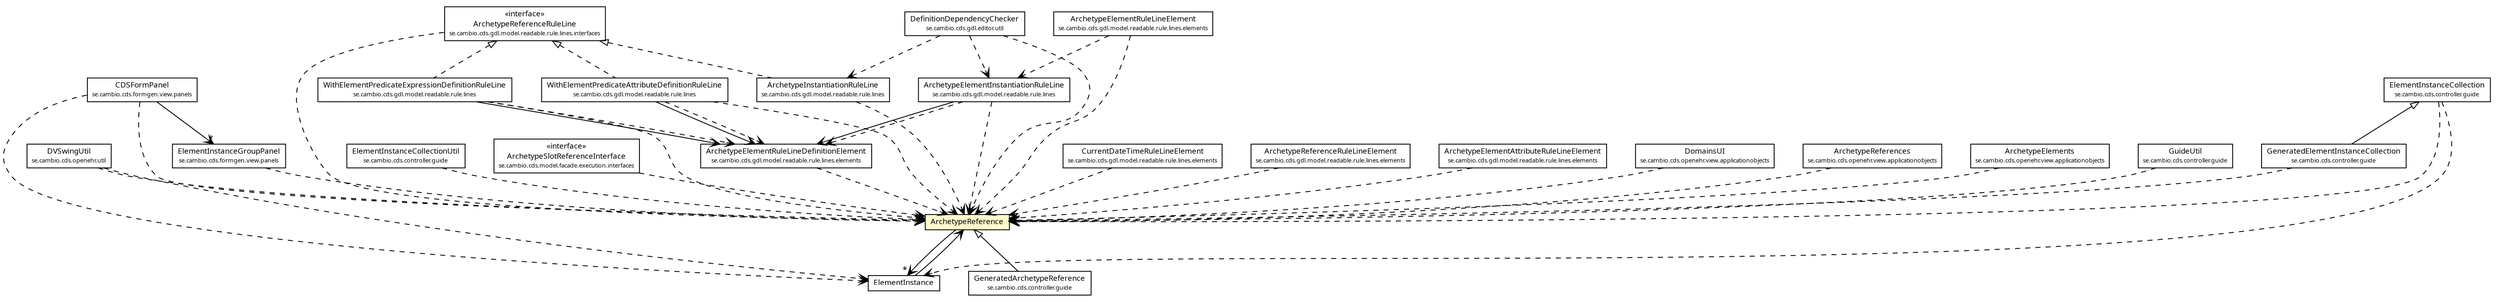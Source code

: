 #!/usr/local/bin/dot
#
# Class diagram 
# Generated by UMLGraph version R5_6 (http://www.umlgraph.org/)
#

digraph G {
	edge [fontname="Trebuchet MS",fontsize=10,labelfontname="Trebuchet MS",labelfontsize=10];
	node [fontname="Trebuchet MS",fontsize=10,shape=plaintext];
	nodesep=0.25;
	ranksep=0.5;
	// se.cambio.cds.controller.guide.GuideUtil
	c83458 [label=<<table title="se.cambio.cds.controller.guide.GuideUtil" border="0" cellborder="1" cellspacing="0" cellpadding="2" port="p" href="../../../../controller/guide/GuideUtil.html">
		<tr><td><table border="0" cellspacing="0" cellpadding="1">
<tr><td align="center" balign="center"><font face="Trebuchet MS"> GuideUtil </font></td></tr>
<tr><td align="center" balign="center"><font face="Trebuchet MS" point-size="7.0"> se.cambio.cds.controller.guide </font></td></tr>
		</table></td></tr>
		</table>>, URL="../../../../controller/guide/GuideUtil.html", fontname="Trebuchet MS", fontcolor="black", fontsize=9.0];
	// se.cambio.cds.controller.guide.GeneratedElementInstanceCollection
	c83460 [label=<<table title="se.cambio.cds.controller.guide.GeneratedElementInstanceCollection" border="0" cellborder="1" cellspacing="0" cellpadding="2" port="p" href="../../../../controller/guide/GeneratedElementInstanceCollection.html">
		<tr><td><table border="0" cellspacing="0" cellpadding="1">
<tr><td align="center" balign="center"><font face="Trebuchet MS"> GeneratedElementInstanceCollection </font></td></tr>
<tr><td align="center" balign="center"><font face="Trebuchet MS" point-size="7.0"> se.cambio.cds.controller.guide </font></td></tr>
		</table></td></tr>
		</table>>, URL="../../../../controller/guide/GeneratedElementInstanceCollection.html", fontname="Trebuchet MS", fontcolor="black", fontsize=9.0];
	// se.cambio.cds.controller.guide.GeneratedArchetypeReference
	c83462 [label=<<table title="se.cambio.cds.controller.guide.GeneratedArchetypeReference" border="0" cellborder="1" cellspacing="0" cellpadding="2" port="p" href="../../../../controller/guide/GeneratedArchetypeReference.html">
		<tr><td><table border="0" cellspacing="0" cellpadding="1">
<tr><td align="center" balign="center"><font face="Trebuchet MS"> GeneratedArchetypeReference </font></td></tr>
<tr><td align="center" balign="center"><font face="Trebuchet MS" point-size="7.0"> se.cambio.cds.controller.guide </font></td></tr>
		</table></td></tr>
		</table>>, URL="../../../../controller/guide/GeneratedArchetypeReference.html", fontname="Trebuchet MS", fontcolor="black", fontsize=9.0];
	// se.cambio.cds.controller.guide.ElementInstanceCollectionUtil
	c83463 [label=<<table title="se.cambio.cds.controller.guide.ElementInstanceCollectionUtil" border="0" cellborder="1" cellspacing="0" cellpadding="2" port="p" href="../../../../controller/guide/ElementInstanceCollectionUtil.html">
		<tr><td><table border="0" cellspacing="0" cellpadding="1">
<tr><td align="center" balign="center"><font face="Trebuchet MS"> ElementInstanceCollectionUtil </font></td></tr>
<tr><td align="center" balign="center"><font face="Trebuchet MS" point-size="7.0"> se.cambio.cds.controller.guide </font></td></tr>
		</table></td></tr>
		</table>>, URL="../../../../controller/guide/ElementInstanceCollectionUtil.html", fontname="Trebuchet MS", fontcolor="black", fontsize=9.0];
	// se.cambio.cds.controller.guide.ElementInstanceCollection
	c83464 [label=<<table title="se.cambio.cds.controller.guide.ElementInstanceCollection" border="0" cellborder="1" cellspacing="0" cellpadding="2" port="p" href="../../../../controller/guide/ElementInstanceCollection.html">
		<tr><td><table border="0" cellspacing="0" cellpadding="1">
<tr><td align="center" balign="center"><font face="Trebuchet MS"> ElementInstanceCollection </font></td></tr>
<tr><td align="center" balign="center"><font face="Trebuchet MS" point-size="7.0"> se.cambio.cds.controller.guide </font></td></tr>
		</table></td></tr>
		</table>>, URL="../../../../controller/guide/ElementInstanceCollection.html", fontname="Trebuchet MS", fontcolor="black", fontsize=9.0];
	// se.cambio.cds.model.facade.execution.interfaces.ArchetypeSlotReferenceInterface
	c83502 [label=<<table title="se.cambio.cds.model.facade.execution.interfaces.ArchetypeSlotReferenceInterface" border="0" cellborder="1" cellspacing="0" cellpadding="2" port="p" href="../interfaces/ArchetypeSlotReferenceInterface.html">
		<tr><td><table border="0" cellspacing="0" cellpadding="1">
<tr><td align="center" balign="center"> &#171;interface&#187; </td></tr>
<tr><td align="center" balign="center"><font face="Trebuchet MS"> ArchetypeSlotReferenceInterface </font></td></tr>
<tr><td align="center" balign="center"><font face="Trebuchet MS" point-size="7.0"> se.cambio.cds.model.facade.execution.interfaces </font></td></tr>
		</table></td></tr>
		</table>>, URL="../interfaces/ArchetypeSlotReferenceInterface.html", fontname="Trebuchet MS", fontcolor="black", fontsize=9.0];
	// se.cambio.cds.model.facade.execution.vo.ElementInstance
	c83509 [label=<<table title="se.cambio.cds.model.facade.execution.vo.ElementInstance" border="0" cellborder="1" cellspacing="0" cellpadding="2" port="p" href="./ElementInstance.html">
		<tr><td><table border="0" cellspacing="0" cellpadding="1">
<tr><td align="center" balign="center"><font face="Trebuchet MS"> ElementInstance </font></td></tr>
		</table></td></tr>
		</table>>, URL="./ElementInstance.html", fontname="Trebuchet MS", fontcolor="black", fontsize=9.0];
	// se.cambio.cds.model.facade.execution.vo.ArchetypeReference
	c83511 [label=<<table title="se.cambio.cds.model.facade.execution.vo.ArchetypeReference" border="0" cellborder="1" cellspacing="0" cellpadding="2" port="p" bgcolor="lemonChiffon" href="./ArchetypeReference.html">
		<tr><td><table border="0" cellspacing="0" cellpadding="1">
<tr><td align="center" balign="center"><font face="Trebuchet MS"> ArchetypeReference </font></td></tr>
		</table></td></tr>
		</table>>, URL="./ArchetypeReference.html", fontname="Trebuchet MS", fontcolor="black", fontsize=9.0];
	// se.cambio.cds.gdl.model.readable.rule.lines.WithElementPredicateExpressionDefinitionRuleLine
	c83520 [label=<<table title="se.cambio.cds.gdl.model.readable.rule.lines.WithElementPredicateExpressionDefinitionRuleLine" border="0" cellborder="1" cellspacing="0" cellpadding="2" port="p" href="../../../../gdl/model/readable/rule/lines/WithElementPredicateExpressionDefinitionRuleLine.html">
		<tr><td><table border="0" cellspacing="0" cellpadding="1">
<tr><td align="center" balign="center"><font face="Trebuchet MS"> WithElementPredicateExpressionDefinitionRuleLine </font></td></tr>
<tr><td align="center" balign="center"><font face="Trebuchet MS" point-size="7.0"> se.cambio.cds.gdl.model.readable.rule.lines </font></td></tr>
		</table></td></tr>
		</table>>, URL="../../../../gdl/model/readable/rule/lines/WithElementPredicateExpressionDefinitionRuleLine.html", fontname="Trebuchet MS", fontcolor="black", fontsize=9.0];
	// se.cambio.cds.gdl.model.readable.rule.lines.WithElementPredicateAttributeDefinitionRuleLine
	c83521 [label=<<table title="se.cambio.cds.gdl.model.readable.rule.lines.WithElementPredicateAttributeDefinitionRuleLine" border="0" cellborder="1" cellspacing="0" cellpadding="2" port="p" href="../../../../gdl/model/readable/rule/lines/WithElementPredicateAttributeDefinitionRuleLine.html">
		<tr><td><table border="0" cellspacing="0" cellpadding="1">
<tr><td align="center" balign="center"><font face="Trebuchet MS"> WithElementPredicateAttributeDefinitionRuleLine </font></td></tr>
<tr><td align="center" balign="center"><font face="Trebuchet MS" point-size="7.0"> se.cambio.cds.gdl.model.readable.rule.lines </font></td></tr>
		</table></td></tr>
		</table>>, URL="../../../../gdl/model/readable/rule/lines/WithElementPredicateAttributeDefinitionRuleLine.html", fontname="Trebuchet MS", fontcolor="black", fontsize=9.0];
	// se.cambio.cds.gdl.model.readable.rule.lines.ArchetypeInstantiationRuleLine
	c83538 [label=<<table title="se.cambio.cds.gdl.model.readable.rule.lines.ArchetypeInstantiationRuleLine" border="0" cellborder="1" cellspacing="0" cellpadding="2" port="p" href="../../../../gdl/model/readable/rule/lines/ArchetypeInstantiationRuleLine.html">
		<tr><td><table border="0" cellspacing="0" cellpadding="1">
<tr><td align="center" balign="center"><font face="Trebuchet MS"> ArchetypeInstantiationRuleLine </font></td></tr>
<tr><td align="center" balign="center"><font face="Trebuchet MS" point-size="7.0"> se.cambio.cds.gdl.model.readable.rule.lines </font></td></tr>
		</table></td></tr>
		</table>>, URL="../../../../gdl/model/readable/rule/lines/ArchetypeInstantiationRuleLine.html", fontname="Trebuchet MS", fontcolor="black", fontsize=9.0];
	// se.cambio.cds.gdl.model.readable.rule.lines.ArchetypeElementInstantiationRuleLine
	c83539 [label=<<table title="se.cambio.cds.gdl.model.readable.rule.lines.ArchetypeElementInstantiationRuleLine" border="0" cellborder="1" cellspacing="0" cellpadding="2" port="p" href="../../../../gdl/model/readable/rule/lines/ArchetypeElementInstantiationRuleLine.html">
		<tr><td><table border="0" cellspacing="0" cellpadding="1">
<tr><td align="center" balign="center"><font face="Trebuchet MS"> ArchetypeElementInstantiationRuleLine </font></td></tr>
<tr><td align="center" balign="center"><font face="Trebuchet MS" point-size="7.0"> se.cambio.cds.gdl.model.readable.rule.lines </font></td></tr>
		</table></td></tr>
		</table>>, URL="../../../../gdl/model/readable/rule/lines/ArchetypeElementInstantiationRuleLine.html", fontname="Trebuchet MS", fontcolor="black", fontsize=9.0];
	// se.cambio.cds.gdl.model.readable.rule.lines.elements.CurrentDateTimeRuleLineElement
	c83553 [label=<<table title="se.cambio.cds.gdl.model.readable.rule.lines.elements.CurrentDateTimeRuleLineElement" border="0" cellborder="1" cellspacing="0" cellpadding="2" port="p" href="../../../../gdl/model/readable/rule/lines/elements/CurrentDateTimeRuleLineElement.html">
		<tr><td><table border="0" cellspacing="0" cellpadding="1">
<tr><td align="center" balign="center"><font face="Trebuchet MS"> CurrentDateTimeRuleLineElement </font></td></tr>
<tr><td align="center" balign="center"><font face="Trebuchet MS" point-size="7.0"> se.cambio.cds.gdl.model.readable.rule.lines.elements </font></td></tr>
		</table></td></tr>
		</table>>, URL="../../../../gdl/model/readable/rule/lines/elements/CurrentDateTimeRuleLineElement.html", fontname="Trebuchet MS", fontcolor="black", fontsize=9.0];
	// se.cambio.cds.gdl.model.readable.rule.lines.elements.ArchetypeReferenceRuleLineElement
	c83555 [label=<<table title="se.cambio.cds.gdl.model.readable.rule.lines.elements.ArchetypeReferenceRuleLineElement" border="0" cellborder="1" cellspacing="0" cellpadding="2" port="p" href="../../../../gdl/model/readable/rule/lines/elements/ArchetypeReferenceRuleLineElement.html">
		<tr><td><table border="0" cellspacing="0" cellpadding="1">
<tr><td align="center" balign="center"><font face="Trebuchet MS"> ArchetypeReferenceRuleLineElement </font></td></tr>
<tr><td align="center" balign="center"><font face="Trebuchet MS" point-size="7.0"> se.cambio.cds.gdl.model.readable.rule.lines.elements </font></td></tr>
		</table></td></tr>
		</table>>, URL="../../../../gdl/model/readable/rule/lines/elements/ArchetypeReferenceRuleLineElement.html", fontname="Trebuchet MS", fontcolor="black", fontsize=9.0];
	// se.cambio.cds.gdl.model.readable.rule.lines.elements.ArchetypeElementRuleLineElement
	c83557 [label=<<table title="se.cambio.cds.gdl.model.readable.rule.lines.elements.ArchetypeElementRuleLineElement" border="0" cellborder="1" cellspacing="0" cellpadding="2" port="p" href="../../../../gdl/model/readable/rule/lines/elements/ArchetypeElementRuleLineElement.html">
		<tr><td><table border="0" cellspacing="0" cellpadding="1">
<tr><td align="center" balign="center"><font face="Trebuchet MS"> ArchetypeElementRuleLineElement </font></td></tr>
<tr><td align="center" balign="center"><font face="Trebuchet MS" point-size="7.0"> se.cambio.cds.gdl.model.readable.rule.lines.elements </font></td></tr>
		</table></td></tr>
		</table>>, URL="../../../../gdl/model/readable/rule/lines/elements/ArchetypeElementRuleLineElement.html", fontname="Trebuchet MS", fontcolor="black", fontsize=9.0];
	// se.cambio.cds.gdl.model.readable.rule.lines.elements.ArchetypeElementRuleLineDefinitionElement
	c83558 [label=<<table title="se.cambio.cds.gdl.model.readable.rule.lines.elements.ArchetypeElementRuleLineDefinitionElement" border="0" cellborder="1" cellspacing="0" cellpadding="2" port="p" href="../../../../gdl/model/readable/rule/lines/elements/ArchetypeElementRuleLineDefinitionElement.html">
		<tr><td><table border="0" cellspacing="0" cellpadding="1">
<tr><td align="center" balign="center"><font face="Trebuchet MS"> ArchetypeElementRuleLineDefinitionElement </font></td></tr>
<tr><td align="center" balign="center"><font face="Trebuchet MS" point-size="7.0"> se.cambio.cds.gdl.model.readable.rule.lines.elements </font></td></tr>
		</table></td></tr>
		</table>>, URL="../../../../gdl/model/readable/rule/lines/elements/ArchetypeElementRuleLineDefinitionElement.html", fontname="Trebuchet MS", fontcolor="black", fontsize=9.0];
	// se.cambio.cds.gdl.model.readable.rule.lines.elements.ArchetypeElementAttributeRuleLineElement
	c83559 [label=<<table title="se.cambio.cds.gdl.model.readable.rule.lines.elements.ArchetypeElementAttributeRuleLineElement" border="0" cellborder="1" cellspacing="0" cellpadding="2" port="p" href="../../../../gdl/model/readable/rule/lines/elements/ArchetypeElementAttributeRuleLineElement.html">
		<tr><td><table border="0" cellspacing="0" cellpadding="1">
<tr><td align="center" balign="center"><font face="Trebuchet MS"> ArchetypeElementAttributeRuleLineElement </font></td></tr>
<tr><td align="center" balign="center"><font face="Trebuchet MS" point-size="7.0"> se.cambio.cds.gdl.model.readable.rule.lines.elements </font></td></tr>
		</table></td></tr>
		</table>>, URL="../../../../gdl/model/readable/rule/lines/elements/ArchetypeElementAttributeRuleLineElement.html", fontname="Trebuchet MS", fontcolor="black", fontsize=9.0];
	// se.cambio.cds.gdl.model.readable.rule.lines.interfaces.ArchetypeReferenceRuleLine
	c83565 [label=<<table title="se.cambio.cds.gdl.model.readable.rule.lines.interfaces.ArchetypeReferenceRuleLine" border="0" cellborder="1" cellspacing="0" cellpadding="2" port="p" href="../../../../gdl/model/readable/rule/lines/interfaces/ArchetypeReferenceRuleLine.html">
		<tr><td><table border="0" cellspacing="0" cellpadding="1">
<tr><td align="center" balign="center"> &#171;interface&#187; </td></tr>
<tr><td align="center" balign="center"><font face="Trebuchet MS"> ArchetypeReferenceRuleLine </font></td></tr>
<tr><td align="center" balign="center"><font face="Trebuchet MS" point-size="7.0"> se.cambio.cds.gdl.model.readable.rule.lines.interfaces </font></td></tr>
		</table></td></tr>
		</table>>, URL="../../../../gdl/model/readable/rule/lines/interfaces/ArchetypeReferenceRuleLine.html", fontname="Trebuchet MS", fontcolor="black", fontsize=9.0];
	// se.cambio.cds.openehr.util.DVSwingUtil
	c83596 [label=<<table title="se.cambio.cds.openehr.util.DVSwingUtil" border="0" cellborder="1" cellspacing="0" cellpadding="2" port="p" href="../../../../openehr/util/DVSwingUtil.html">
		<tr><td><table border="0" cellspacing="0" cellpadding="1">
<tr><td align="center" balign="center"><font face="Trebuchet MS"> DVSwingUtil </font></td></tr>
<tr><td align="center" balign="center"><font face="Trebuchet MS" point-size="7.0"> se.cambio.cds.openehr.util </font></td></tr>
		</table></td></tr>
		</table>>, URL="../../../../openehr/util/DVSwingUtil.html", fontname="Trebuchet MS", fontcolor="black", fontsize=9.0];
	// se.cambio.cds.openehr.view.applicationobjects.DomainsUI
	c83604 [label=<<table title="se.cambio.cds.openehr.view.applicationobjects.DomainsUI" border="0" cellborder="1" cellspacing="0" cellpadding="2" port="p" href="../../../../openehr/view/applicationobjects/DomainsUI.html">
		<tr><td><table border="0" cellspacing="0" cellpadding="1">
<tr><td align="center" balign="center"><font face="Trebuchet MS"> DomainsUI </font></td></tr>
<tr><td align="center" balign="center"><font face="Trebuchet MS" point-size="7.0"> se.cambio.cds.openehr.view.applicationobjects </font></td></tr>
		</table></td></tr>
		</table>>, URL="../../../../openehr/view/applicationobjects/DomainsUI.html", fontname="Trebuchet MS", fontcolor="black", fontsize=9.0];
	// se.cambio.cds.openehr.view.applicationobjects.ArchetypeReferences
	c83609 [label=<<table title="se.cambio.cds.openehr.view.applicationobjects.ArchetypeReferences" border="0" cellborder="1" cellspacing="0" cellpadding="2" port="p" href="../../../../openehr/view/applicationobjects/ArchetypeReferences.html">
		<tr><td><table border="0" cellspacing="0" cellpadding="1">
<tr><td align="center" balign="center"><font face="Trebuchet MS"> ArchetypeReferences </font></td></tr>
<tr><td align="center" balign="center"><font face="Trebuchet MS" point-size="7.0"> se.cambio.cds.openehr.view.applicationobjects </font></td></tr>
		</table></td></tr>
		</table>>, URL="../../../../openehr/view/applicationobjects/ArchetypeReferences.html", fontname="Trebuchet MS", fontcolor="black", fontsize=9.0];
	// se.cambio.cds.openehr.view.applicationobjects.ArchetypeElements
	c83610 [label=<<table title="se.cambio.cds.openehr.view.applicationobjects.ArchetypeElements" border="0" cellborder="1" cellspacing="0" cellpadding="2" port="p" href="../../../../openehr/view/applicationobjects/ArchetypeElements.html">
		<tr><td><table border="0" cellspacing="0" cellpadding="1">
<tr><td align="center" balign="center"><font face="Trebuchet MS"> ArchetypeElements </font></td></tr>
<tr><td align="center" balign="center"><font face="Trebuchet MS" point-size="7.0"> se.cambio.cds.openehr.view.applicationobjects </font></td></tr>
		</table></td></tr>
		</table>>, URL="../../../../openehr/view/applicationobjects/ArchetypeElements.html", fontname="Trebuchet MS", fontcolor="black", fontsize=9.0];
	// se.cambio.cds.formgen.view.panels.ElementInstanceGroupPanel
	c83678 [label=<<table title="se.cambio.cds.formgen.view.panels.ElementInstanceGroupPanel" border="0" cellborder="1" cellspacing="0" cellpadding="2" port="p" href="../../../../formgen/view/panels/ElementInstanceGroupPanel.html">
		<tr><td><table border="0" cellspacing="0" cellpadding="1">
<tr><td align="center" balign="center"><font face="Trebuchet MS"> ElementInstanceGroupPanel </font></td></tr>
<tr><td align="center" balign="center"><font face="Trebuchet MS" point-size="7.0"> se.cambio.cds.formgen.view.panels </font></td></tr>
		</table></td></tr>
		</table>>, URL="../../../../formgen/view/panels/ElementInstanceGroupPanel.html", fontname="Trebuchet MS", fontcolor="black", fontsize=9.0];
	// se.cambio.cds.formgen.view.panels.CDSFormPanel
	c83679 [label=<<table title="se.cambio.cds.formgen.view.panels.CDSFormPanel" border="0" cellborder="1" cellspacing="0" cellpadding="2" port="p" href="../../../../formgen/view/panels/CDSFormPanel.html">
		<tr><td><table border="0" cellspacing="0" cellpadding="1">
<tr><td align="center" balign="center"><font face="Trebuchet MS"> CDSFormPanel </font></td></tr>
<tr><td align="center" balign="center"><font face="Trebuchet MS" point-size="7.0"> se.cambio.cds.formgen.view.panels </font></td></tr>
		</table></td></tr>
		</table>>, URL="../../../../formgen/view/panels/CDSFormPanel.html", fontname="Trebuchet MS", fontcolor="black", fontsize=9.0];
	// se.cambio.cds.gdl.editor.util.DefinitionDependencyChecker
	c83702 [label=<<table title="se.cambio.cds.gdl.editor.util.DefinitionDependencyChecker" border="0" cellborder="1" cellspacing="0" cellpadding="2" port="p" href="../../../../gdl/editor/util/DefinitionDependencyChecker.html">
		<tr><td><table border="0" cellspacing="0" cellpadding="1">
<tr><td align="center" balign="center"><font face="Trebuchet MS"> DefinitionDependencyChecker </font></td></tr>
<tr><td align="center" balign="center"><font face="Trebuchet MS" point-size="7.0"> se.cambio.cds.gdl.editor.util </font></td></tr>
		</table></td></tr>
		</table>>, URL="../../../../gdl/editor/util/DefinitionDependencyChecker.html", fontname="Trebuchet MS", fontcolor="black", fontsize=9.0];
	//se.cambio.cds.controller.guide.GeneratedElementInstanceCollection extends se.cambio.cds.controller.guide.ElementInstanceCollection
	c83464:p -> c83460:p [dir=back,arrowtail=empty];
	//se.cambio.cds.controller.guide.GeneratedArchetypeReference extends se.cambio.cds.model.facade.execution.vo.ArchetypeReference
	c83511:p -> c83462:p [dir=back,arrowtail=empty];
	//se.cambio.cds.gdl.model.readable.rule.lines.WithElementPredicateExpressionDefinitionRuleLine implements se.cambio.cds.gdl.model.readable.rule.lines.interfaces.ArchetypeReferenceRuleLine
	c83565:p -> c83520:p [dir=back,arrowtail=empty,style=dashed];
	//se.cambio.cds.gdl.model.readable.rule.lines.WithElementPredicateAttributeDefinitionRuleLine implements se.cambio.cds.gdl.model.readable.rule.lines.interfaces.ArchetypeReferenceRuleLine
	c83565:p -> c83521:p [dir=back,arrowtail=empty,style=dashed];
	//se.cambio.cds.gdl.model.readable.rule.lines.ArchetypeInstantiationRuleLine implements se.cambio.cds.gdl.model.readable.rule.lines.interfaces.ArchetypeReferenceRuleLine
	c83565:p -> c83538:p [dir=back,arrowtail=empty,style=dashed];
	// se.cambio.cds.model.facade.execution.vo.ElementInstance NAVASSOC se.cambio.cds.model.facade.execution.vo.ArchetypeReference
	c83509:p -> c83511:p [taillabel="", label="", headlabel="", fontname="Trebuchet MS", fontcolor="black", fontsize=10.0, color="black", arrowhead=open];
	// se.cambio.cds.model.facade.execution.vo.ArchetypeReference NAVASSOC se.cambio.cds.model.facade.execution.vo.ElementInstance
	c83511:p -> c83509:p [taillabel="", label="", headlabel="*", fontname="Trebuchet MS", fontcolor="black", fontsize=10.0, color="black", arrowhead=open];
	// se.cambio.cds.gdl.model.readable.rule.lines.WithElementPredicateExpressionDefinitionRuleLine NAVASSOC se.cambio.cds.gdl.model.readable.rule.lines.elements.ArchetypeElementRuleLineDefinitionElement
	c83520:p -> c83558:p [taillabel="", label="", headlabel="", fontname="Trebuchet MS", fontcolor="black", fontsize=10.0, color="black", arrowhead=open];
	// se.cambio.cds.gdl.model.readable.rule.lines.WithElementPredicateAttributeDefinitionRuleLine NAVASSOC se.cambio.cds.gdl.model.readable.rule.lines.elements.ArchetypeElementRuleLineDefinitionElement
	c83521:p -> c83558:p [taillabel="", label="", headlabel="", fontname="Trebuchet MS", fontcolor="black", fontsize=10.0, color="black", arrowhead=open];
	// se.cambio.cds.gdl.model.readable.rule.lines.ArchetypeElementInstantiationRuleLine NAVASSOC se.cambio.cds.gdl.model.readable.rule.lines.elements.ArchetypeElementRuleLineDefinitionElement
	c83539:p -> c83558:p [taillabel="", label="", headlabel="", fontname="Trebuchet MS", fontcolor="black", fontsize=10.0, color="black", arrowhead=open];
	// se.cambio.cds.formgen.view.panels.CDSFormPanel NAVASSOC se.cambio.cds.formgen.view.panels.ElementInstanceGroupPanel
	c83679:p -> c83678:p [taillabel="", label="", headlabel="*", fontname="Trebuchet MS", fontcolor="black", fontsize=10.0, color="black", arrowhead=open];
	// se.cambio.cds.controller.guide.GuideUtil DEPEND se.cambio.cds.model.facade.execution.vo.ArchetypeReference
	c83458:p -> c83511:p [taillabel="", label="", headlabel="", fontname="Trebuchet MS", fontcolor="black", fontsize=10.0, color="black", arrowhead=open, style=dashed];
	// se.cambio.cds.controller.guide.GeneratedElementInstanceCollection DEPEND se.cambio.cds.model.facade.execution.vo.ArchetypeReference
	c83460:p -> c83511:p [taillabel="", label="", headlabel="", fontname="Trebuchet MS", fontcolor="black", fontsize=10.0, color="black", arrowhead=open, style=dashed];
	// se.cambio.cds.controller.guide.ElementInstanceCollectionUtil DEPEND se.cambio.cds.model.facade.execution.vo.ArchetypeReference
	c83463:p -> c83511:p [taillabel="", label="", headlabel="", fontname="Trebuchet MS", fontcolor="black", fontsize=10.0, color="black", arrowhead=open, style=dashed];
	// se.cambio.cds.controller.guide.ElementInstanceCollection DEPEND se.cambio.cds.model.facade.execution.vo.ArchetypeReference
	c83464:p -> c83511:p [taillabel="", label="", headlabel="", fontname="Trebuchet MS", fontcolor="black", fontsize=10.0, color="black", arrowhead=open, style=dashed];
	// se.cambio.cds.controller.guide.ElementInstanceCollection DEPEND se.cambio.cds.model.facade.execution.vo.ElementInstance
	c83464:p -> c83509:p [taillabel="", label="", headlabel="", fontname="Trebuchet MS", fontcolor="black", fontsize=10.0, color="black", arrowhead=open, style=dashed];
	// se.cambio.cds.model.facade.execution.interfaces.ArchetypeSlotReferenceInterface DEPEND se.cambio.cds.model.facade.execution.vo.ArchetypeReference
	c83502:p -> c83511:p [taillabel="", label="", headlabel="", fontname="Trebuchet MS", fontcolor="black", fontsize=10.0, color="black", arrowhead=open, style=dashed];
	// se.cambio.cds.gdl.model.readable.rule.lines.WithElementPredicateExpressionDefinitionRuleLine DEPEND se.cambio.cds.gdl.model.readable.rule.lines.elements.ArchetypeElementRuleLineDefinitionElement
	c83520:p -> c83558:p [taillabel="", label="", headlabel="", fontname="Trebuchet MS", fontcolor="black", fontsize=10.0, color="black", arrowhead=open, style=dashed];
	// se.cambio.cds.gdl.model.readable.rule.lines.WithElementPredicateExpressionDefinitionRuleLine DEPEND se.cambio.cds.model.facade.execution.vo.ArchetypeReference
	c83520:p -> c83511:p [taillabel="", label="", headlabel="", fontname="Trebuchet MS", fontcolor="black", fontsize=10.0, color="black", arrowhead=open, style=dashed];
	// se.cambio.cds.gdl.model.readable.rule.lines.WithElementPredicateAttributeDefinitionRuleLine DEPEND se.cambio.cds.gdl.model.readable.rule.lines.elements.ArchetypeElementRuleLineDefinitionElement
	c83521:p -> c83558:p [taillabel="", label="", headlabel="", fontname="Trebuchet MS", fontcolor="black", fontsize=10.0, color="black", arrowhead=open, style=dashed];
	// se.cambio.cds.gdl.model.readable.rule.lines.WithElementPredicateAttributeDefinitionRuleLine DEPEND se.cambio.cds.model.facade.execution.vo.ArchetypeReference
	c83521:p -> c83511:p [taillabel="", label="", headlabel="", fontname="Trebuchet MS", fontcolor="black", fontsize=10.0, color="black", arrowhead=open, style=dashed];
	// se.cambio.cds.gdl.model.readable.rule.lines.ArchetypeInstantiationRuleLine DEPEND se.cambio.cds.model.facade.execution.vo.ArchetypeReference
	c83538:p -> c83511:p [taillabel="", label="", headlabel="", fontname="Trebuchet MS", fontcolor="black", fontsize=10.0, color="black", arrowhead=open, style=dashed];
	// se.cambio.cds.gdl.model.readable.rule.lines.ArchetypeElementInstantiationRuleLine DEPEND se.cambio.cds.gdl.model.readable.rule.lines.elements.ArchetypeElementRuleLineDefinitionElement
	c83539:p -> c83558:p [taillabel="", label="", headlabel="", fontname="Trebuchet MS", fontcolor="black", fontsize=10.0, color="black", arrowhead=open, style=dashed];
	// se.cambio.cds.gdl.model.readable.rule.lines.ArchetypeElementInstantiationRuleLine DEPEND se.cambio.cds.model.facade.execution.vo.ArchetypeReference
	c83539:p -> c83511:p [taillabel="", label="", headlabel="", fontname="Trebuchet MS", fontcolor="black", fontsize=10.0, color="black", arrowhead=open, style=dashed];
	// se.cambio.cds.gdl.model.readable.rule.lines.elements.CurrentDateTimeRuleLineElement DEPEND se.cambio.cds.model.facade.execution.vo.ArchetypeReference
	c83553:p -> c83511:p [taillabel="", label="", headlabel="", fontname="Trebuchet MS", fontcolor="black", fontsize=10.0, color="black", arrowhead=open, style=dashed];
	// se.cambio.cds.gdl.model.readable.rule.lines.elements.ArchetypeReferenceRuleLineElement DEPEND se.cambio.cds.model.facade.execution.vo.ArchetypeReference
	c83555:p -> c83511:p [taillabel="", label="", headlabel="", fontname="Trebuchet MS", fontcolor="black", fontsize=10.0, color="black", arrowhead=open, style=dashed];
	// se.cambio.cds.gdl.model.readable.rule.lines.elements.ArchetypeElementRuleLineElement DEPEND se.cambio.cds.gdl.model.readable.rule.lines.ArchetypeElementInstantiationRuleLine
	c83557:p -> c83539:p [taillabel="", label="", headlabel="", fontname="Trebuchet MS", fontcolor="black", fontsize=10.0, color="black", arrowhead=open, style=dashed];
	// se.cambio.cds.gdl.model.readable.rule.lines.elements.ArchetypeElementRuleLineElement DEPEND se.cambio.cds.model.facade.execution.vo.ArchetypeReference
	c83557:p -> c83511:p [taillabel="", label="", headlabel="", fontname="Trebuchet MS", fontcolor="black", fontsize=10.0, color="black", arrowhead=open, style=dashed];
	// se.cambio.cds.gdl.model.readable.rule.lines.elements.ArchetypeElementRuleLineDefinitionElement DEPEND se.cambio.cds.model.facade.execution.vo.ArchetypeReference
	c83558:p -> c83511:p [taillabel="", label="", headlabel="", fontname="Trebuchet MS", fontcolor="black", fontsize=10.0, color="black", arrowhead=open, style=dashed];
	// se.cambio.cds.gdl.model.readable.rule.lines.elements.ArchetypeElementAttributeRuleLineElement DEPEND se.cambio.cds.model.facade.execution.vo.ArchetypeReference
	c83559:p -> c83511:p [taillabel="", label="", headlabel="", fontname="Trebuchet MS", fontcolor="black", fontsize=10.0, color="black", arrowhead=open, style=dashed];
	// se.cambio.cds.gdl.model.readable.rule.lines.interfaces.ArchetypeReferenceRuleLine DEPEND se.cambio.cds.model.facade.execution.vo.ArchetypeReference
	c83565:p -> c83511:p [taillabel="", label="", headlabel="", fontname="Trebuchet MS", fontcolor="black", fontsize=10.0, color="black", arrowhead=open, style=dashed];
	// se.cambio.cds.openehr.util.DVSwingUtil DEPEND se.cambio.cds.model.facade.execution.vo.ElementInstance
	c83596:p -> c83509:p [taillabel="", label="", headlabel="", fontname="Trebuchet MS", fontcolor="black", fontsize=10.0, color="black", arrowhead=open, style=dashed];
	// se.cambio.cds.openehr.util.DVSwingUtil DEPEND se.cambio.cds.model.facade.execution.vo.ArchetypeReference
	c83596:p -> c83511:p [taillabel="", label="", headlabel="", fontname="Trebuchet MS", fontcolor="black", fontsize=10.0, color="black", arrowhead=open, style=dashed];
	// se.cambio.cds.openehr.view.applicationobjects.DomainsUI DEPEND se.cambio.cds.model.facade.execution.vo.ArchetypeReference
	c83604:p -> c83511:p [taillabel="", label="", headlabel="", fontname="Trebuchet MS", fontcolor="black", fontsize=10.0, color="black", arrowhead=open, style=dashed];
	// se.cambio.cds.openehr.view.applicationobjects.ArchetypeReferences DEPEND se.cambio.cds.model.facade.execution.vo.ArchetypeReference
	c83609:p -> c83511:p [taillabel="", label="", headlabel="", fontname="Trebuchet MS", fontcolor="black", fontsize=10.0, color="black", arrowhead=open, style=dashed];
	// se.cambio.cds.openehr.view.applicationobjects.ArchetypeElements DEPEND se.cambio.cds.model.facade.execution.vo.ArchetypeReference
	c83610:p -> c83511:p [taillabel="", label="", headlabel="", fontname="Trebuchet MS", fontcolor="black", fontsize=10.0, color="black", arrowhead=open, style=dashed];
	// se.cambio.cds.formgen.view.panels.ElementInstanceGroupPanel DEPEND se.cambio.cds.model.facade.execution.vo.ArchetypeReference
	c83678:p -> c83511:p [taillabel="", label="", headlabel="", fontname="Trebuchet MS", fontcolor="black", fontsize=10.0, color="black", arrowhead=open, style=dashed];
	// se.cambio.cds.formgen.view.panels.CDSFormPanel DEPEND se.cambio.cds.model.facade.execution.vo.ElementInstance
	c83679:p -> c83509:p [taillabel="", label="", headlabel="", fontname="Trebuchet MS", fontcolor="black", fontsize=10.0, color="black", arrowhead=open, style=dashed];
	// se.cambio.cds.formgen.view.panels.CDSFormPanel DEPEND se.cambio.cds.model.facade.execution.vo.ArchetypeReference
	c83679:p -> c83511:p [taillabel="", label="", headlabel="", fontname="Trebuchet MS", fontcolor="black", fontsize=10.0, color="black", arrowhead=open, style=dashed];
	// se.cambio.cds.gdl.editor.util.DefinitionDependencyChecker DEPEND se.cambio.cds.gdl.model.readable.rule.lines.ArchetypeInstantiationRuleLine
	c83702:p -> c83538:p [taillabel="", label="", headlabel="", fontname="Trebuchet MS", fontcolor="black", fontsize=10.0, color="black", arrowhead=open, style=dashed];
	// se.cambio.cds.gdl.editor.util.DefinitionDependencyChecker DEPEND se.cambio.cds.gdl.model.readable.rule.lines.ArchetypeElementInstantiationRuleLine
	c83702:p -> c83539:p [taillabel="", label="", headlabel="", fontname="Trebuchet MS", fontcolor="black", fontsize=10.0, color="black", arrowhead=open, style=dashed];
	// se.cambio.cds.gdl.editor.util.DefinitionDependencyChecker DEPEND se.cambio.cds.model.facade.execution.vo.ArchetypeReference
	c83702:p -> c83511:p [taillabel="", label="", headlabel="", fontname="Trebuchet MS", fontcolor="black", fontsize=10.0, color="black", arrowhead=open, style=dashed];
}


